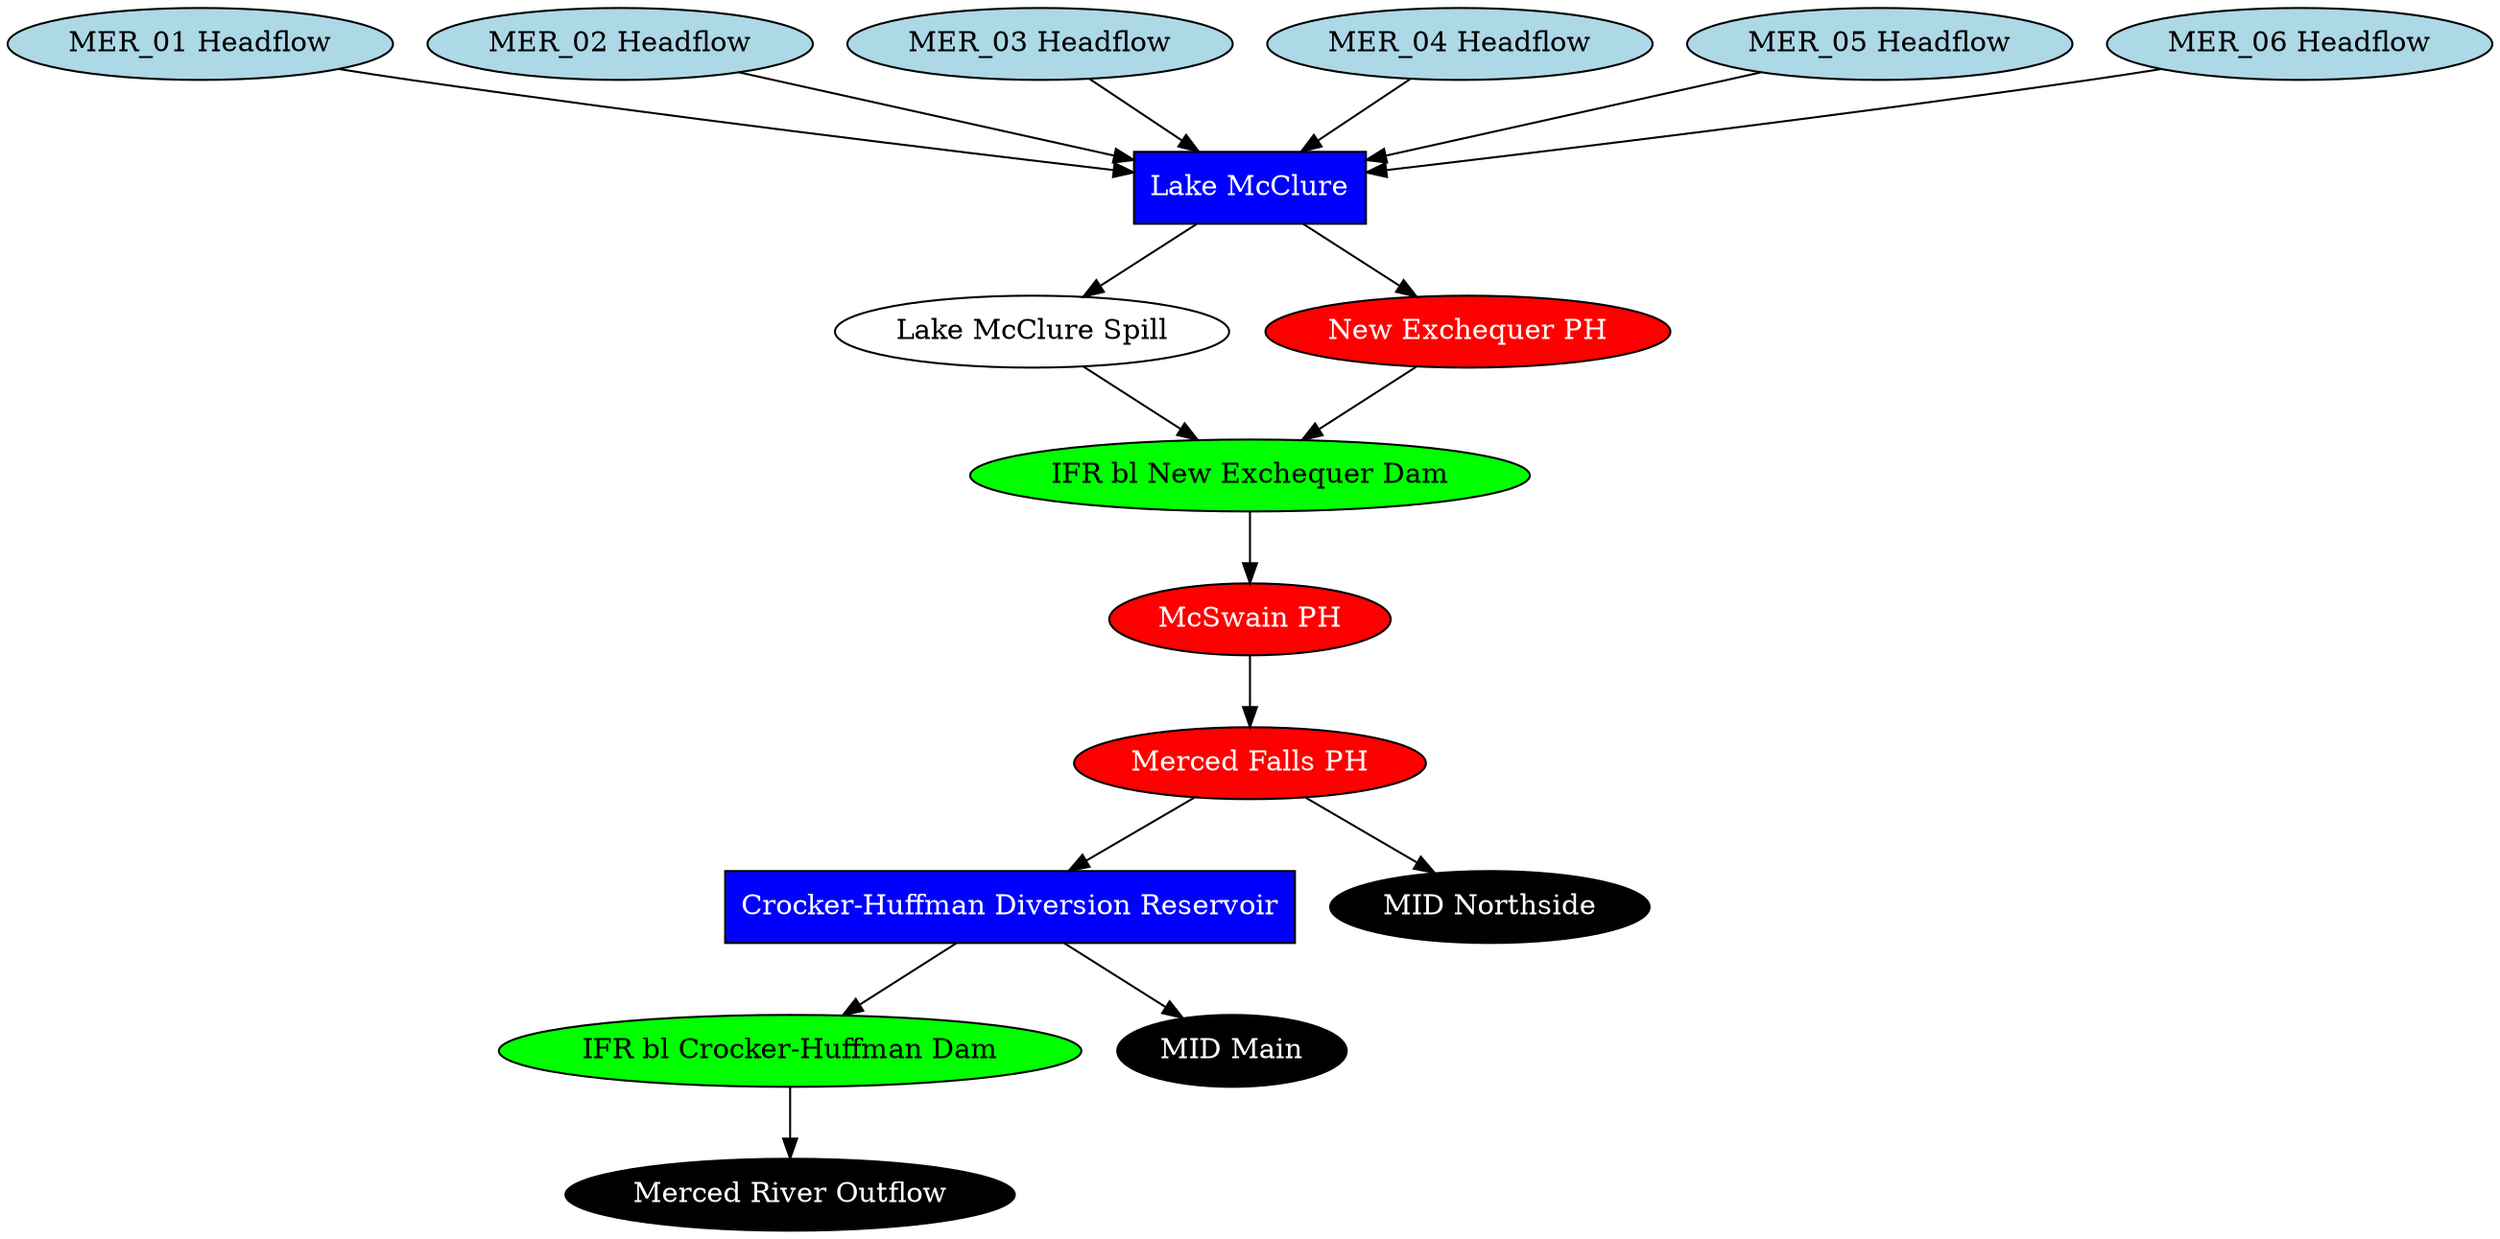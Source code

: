 // merced
digraph merced {
	"IFR bl New Exchequer Dam" [fillcolor=green fontcolor=black shape=oval style=filled]
	"Crocker-Huffman Diversion Reservoir" [fillcolor=blue fontcolor=white shape=rect style=filled]
	"Lake McClure" [fillcolor=blue fontcolor=white shape=rect style=filled]
	"Lake McClure Spill" [fillcolor=white fontcolor=black shape=oval style=filled]
	"McSwain PH" [fillcolor=red fontcolor=white shape=oval style=filled]
	"Merced Falls PH" [fillcolor=red fontcolor=white shape=oval style=filled]
	"IFR bl Crocker-Huffman Dam" [fillcolor=green fontcolor=black shape=oval style=filled]
	"Merced River Outflow" [fillcolor=black fontcolor=white shape=oval style=filled]
	"MER_01 Headflow" [fillcolor=lightblue fontcolor=black shape=oval style=filled]
	"MER_02 Headflow" [fillcolor=lightblue fontcolor=black shape=oval style=filled]
	"MER_03 Headflow" [fillcolor=lightblue fontcolor=black shape=oval style=filled]
	"MER_04 Headflow" [fillcolor=lightblue fontcolor=black shape=oval style=filled]
	"MER_05 Headflow" [fillcolor=lightblue fontcolor=black shape=oval style=filled]
	"MER_06 Headflow" [fillcolor=lightblue fontcolor=black shape=oval style=filled]
	"MID Main" [fillcolor=black fontcolor=white shape=oval style=filled]
	"MID Northside" [fillcolor=black fontcolor=white shape=oval style=filled]
	"New Exchequer PH" [fillcolor=red fontcolor=white shape=oval style=filled]
	"Lake McClure" -> "Lake McClure Spill"
	"Lake McClure" -> "New Exchequer PH"
	"Crocker-Huffman Diversion Reservoir" -> "MID Main"
	"Crocker-Huffman Diversion Reservoir" -> "IFR bl Crocker-Huffman Dam"
	"Merced Falls PH" -> "MID Northside"
	"Lake McClure Spill" -> "IFR bl New Exchequer Dam"
	"New Exchequer PH" -> "IFR bl New Exchequer Dam"
	"Merced Falls PH" -> "Crocker-Huffman Diversion Reservoir"
	"IFR bl New Exchequer Dam" -> "McSwain PH"
	"McSwain PH" -> "Merced Falls PH"
	"MER_01 Headflow" -> "Lake McClure"
	"MER_02 Headflow" -> "Lake McClure"
	"MER_03 Headflow" -> "Lake McClure"
	"IFR bl Crocker-Huffman Dam" -> "Merced River Outflow"
	"MER_04 Headflow" -> "Lake McClure"
	"MER_05 Headflow" -> "Lake McClure"
	"MER_06 Headflow" -> "Lake McClure"
}
